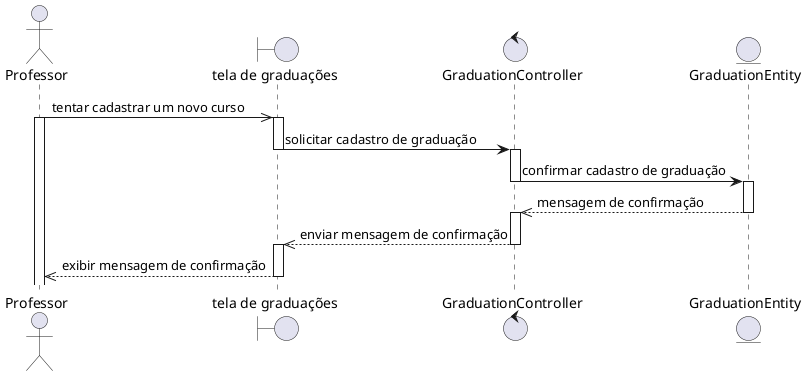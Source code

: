 @startuml
actor Professor
boundary "tela de graduações" as graduação
control GraduationController
entity GraduationEntity

Professor ->> graduação: tentar cadastrar um novo curso
activate Professor
activate graduação
graduação -> GraduationController: solicitar cadastro de graduação
deactivate graduação
activate GraduationController
GraduationController -> GraduationEntity: confirmar cadastro de graduação
deactivate GraduationController
activate GraduationEntity
GraduationEntity -->> GraduationController: mensagem de confirmação
deactivate GraduationEntity
activate GraduationController
GraduationController -->> graduação: enviar mensagem de confirmação
deactivate GraduationController
activate graduação
graduação -->> Professor: exibir mensagem de confirmação
deactivate graduação
@enduml